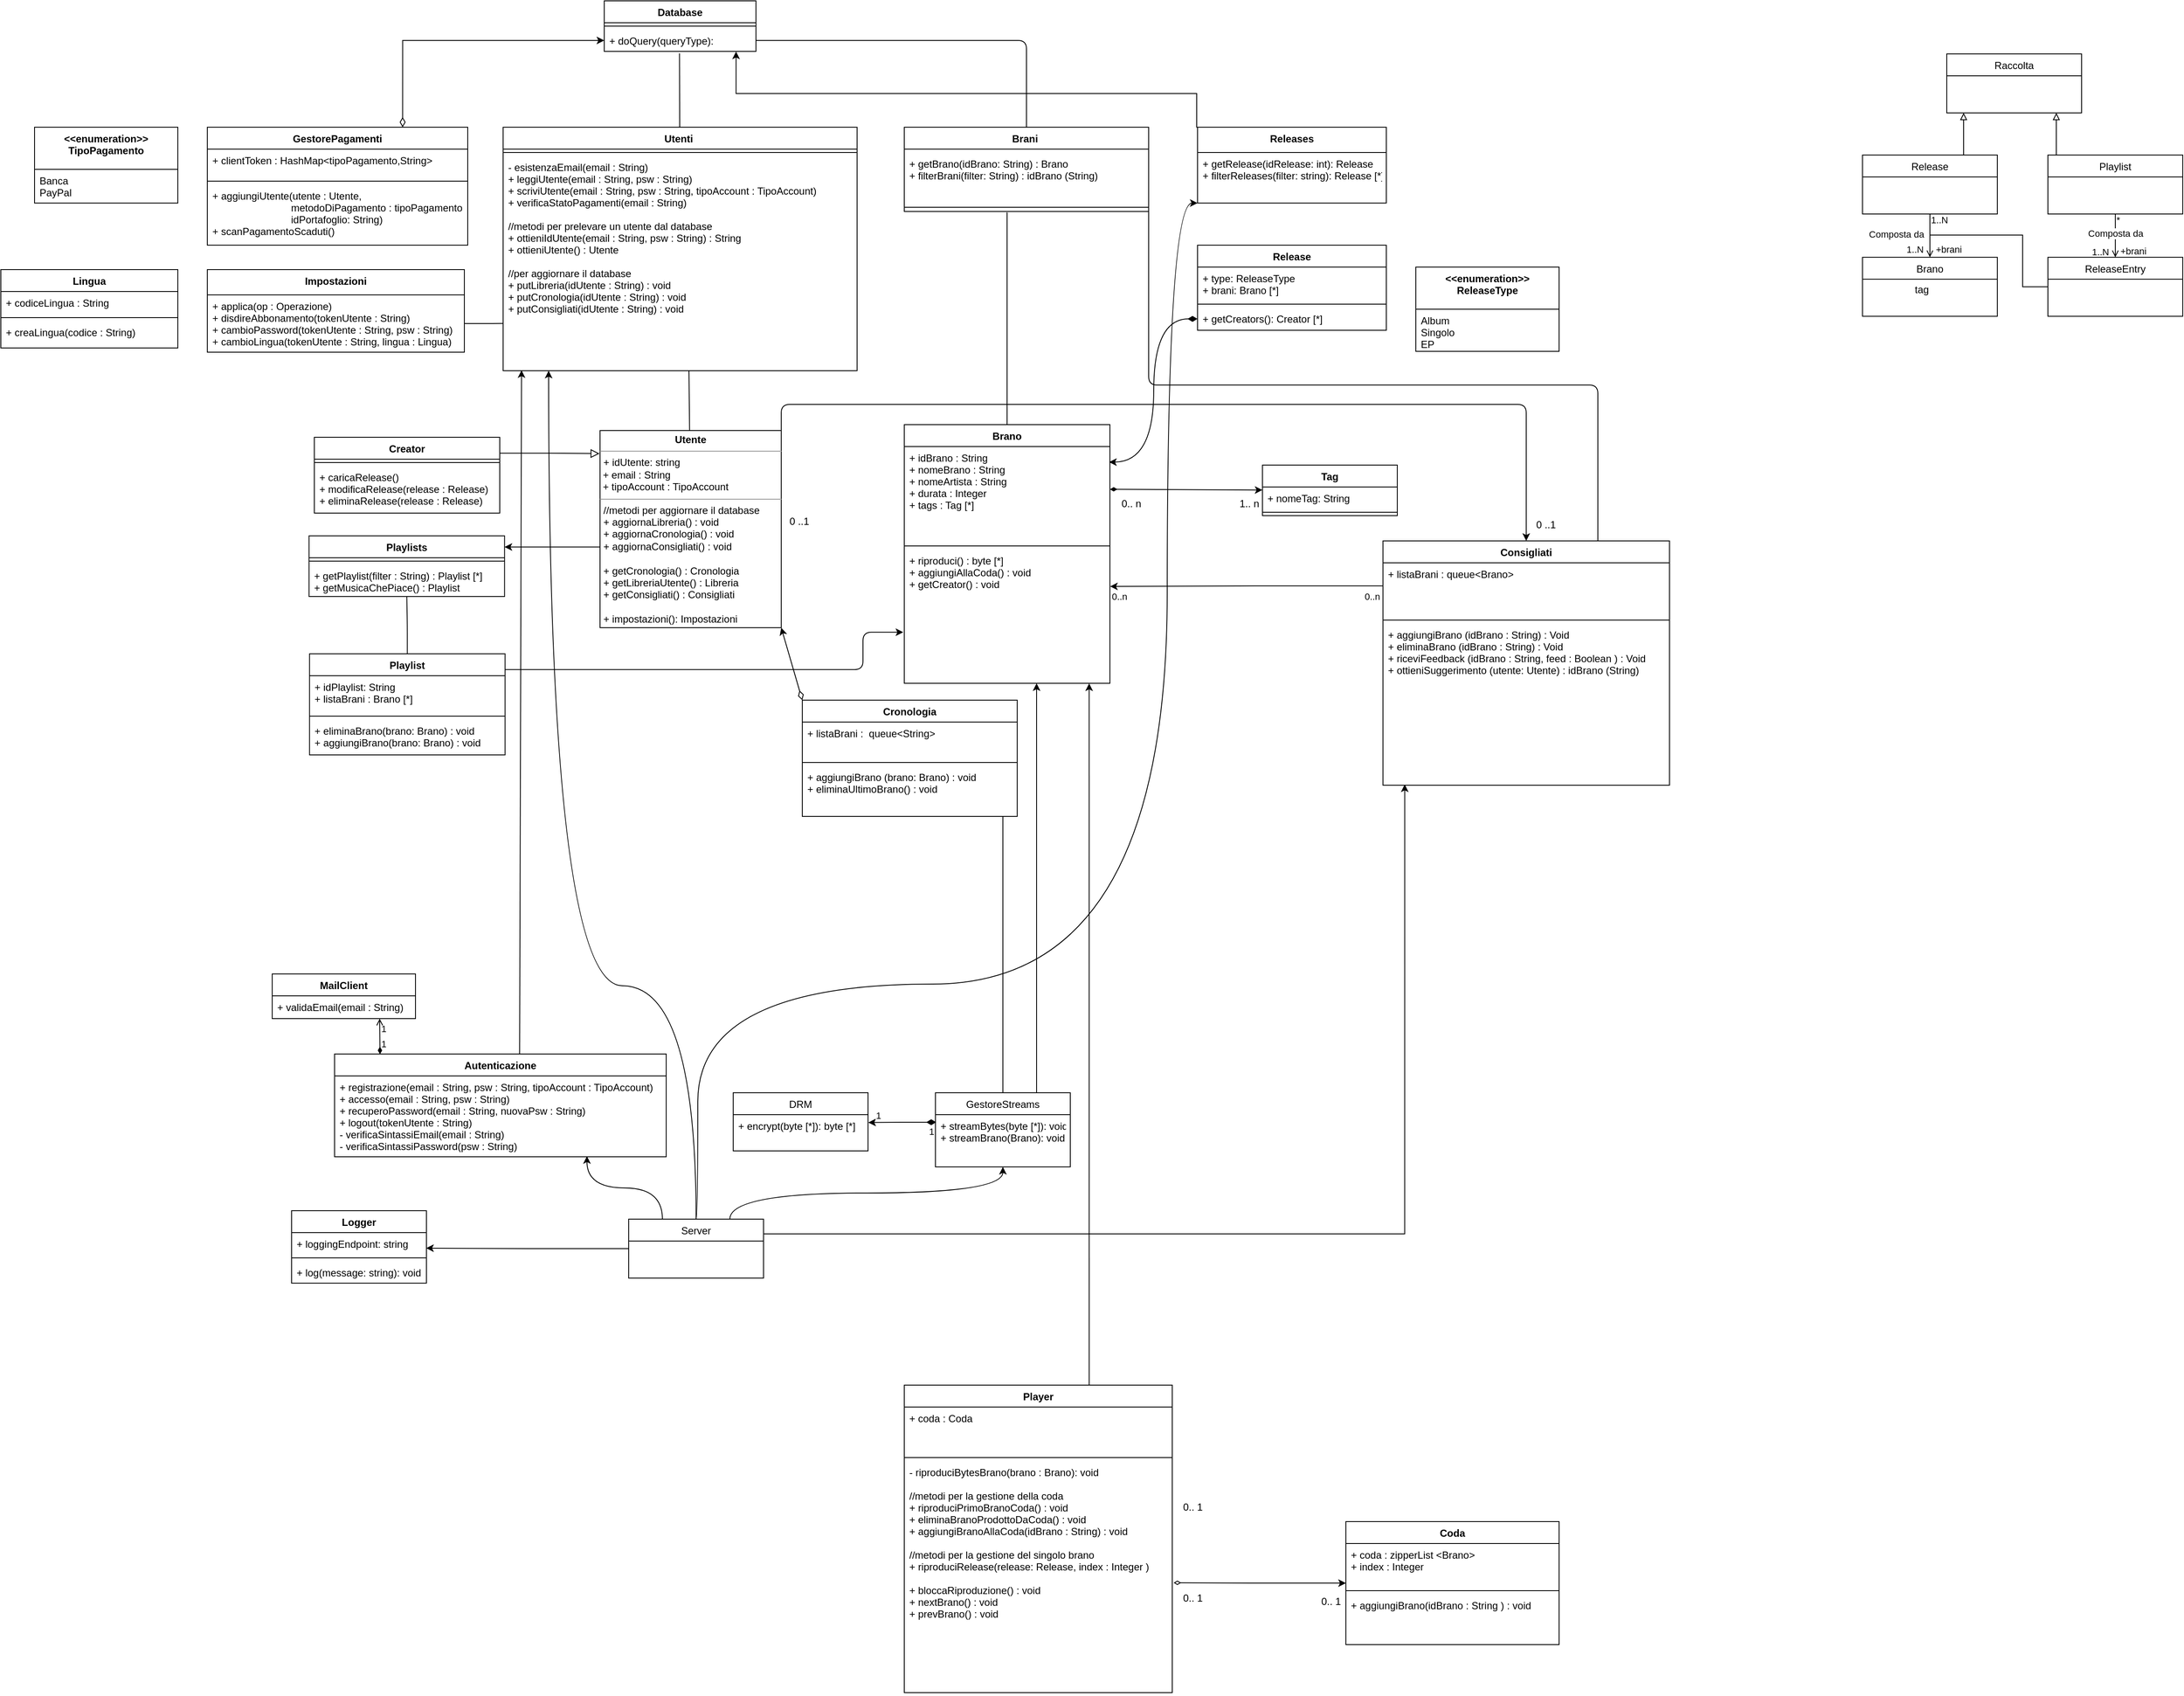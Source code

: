 <mxfile version="20.6.0" type="github">
  <diagram id="BJjrxpqgjmTvx92bAYLw" name="Pagina-1">
    <mxGraphModel dx="1031" dy="796" grid="0" gridSize="10" guides="1" tooltips="1" connect="1" arrows="1" fold="1" page="0" pageScale="1" pageWidth="827" pageHeight="1169" background="none" math="0" shadow="0">
      <root>
        <mxCell id="0" />
        <mxCell id="1" parent="0" />
        <mxCell id="3" value="Brano" style="swimlane;fontStyle=0;align=center;verticalAlign=top;childLayout=stackLayout;horizontal=1;startSize=26;horizontalStack=0;resizeParent=1;resizeLast=0;collapsible=1;marginBottom=0;rounded=0;shadow=0;strokeWidth=1;" parent="1" vertex="1">
          <mxGeometry x="2333" y="214.43" width="160" height="70" as="geometry">
            <mxRectangle x="120" y="360" width="160" height="26" as="alternateBounds" />
          </mxGeometry>
        </mxCell>
        <mxCell id="4" style="edgeStyle=orthogonalEdgeStyle;rounded=0;orthogonalLoop=1;jettySize=auto;html=1;exitX=0.5;exitY=1;exitDx=0;exitDy=0;entryX=0.5;entryY=0;entryDx=0;entryDy=0;startArrow=none;startFill=0;endArrow=open;endFill=0;" parent="1" source="9" target="3" edge="1">
          <mxGeometry relative="1" as="geometry" />
        </mxCell>
        <mxCell id="5" value="+brani" style="edgeLabel;html=1;align=center;verticalAlign=middle;resizable=0;points=[];" parent="4" vertex="1" connectable="0">
          <mxGeometry x="0.251" relative="1" as="geometry">
            <mxPoint x="22" y="10" as="offset" />
          </mxGeometry>
        </mxCell>
        <mxCell id="6" value="1..N" style="edgeLabel;html=1;align=center;verticalAlign=middle;resizable=0;points=[];" parent="4" vertex="1" connectable="0">
          <mxGeometry x="0.251" y="-1" relative="1" as="geometry">
            <mxPoint x="-17" y="10" as="offset" />
          </mxGeometry>
        </mxCell>
        <mxCell id="7" value="1..N" style="edgeLabel;html=1;align=center;verticalAlign=middle;resizable=0;points=[];" parent="4" vertex="1" connectable="0">
          <mxGeometry x="-0.754" y="-1" relative="1" as="geometry">
            <mxPoint x="12" as="offset" />
          </mxGeometry>
        </mxCell>
        <mxCell id="8" value="Composta da" style="edgeLabel;html=1;align=center;verticalAlign=middle;resizable=0;points=[];" parent="4" vertex="1" connectable="0">
          <mxGeometry x="-0.235" relative="1" as="geometry">
            <mxPoint x="-40" y="4" as="offset" />
          </mxGeometry>
        </mxCell>
        <mxCell id="9" value="Release" style="swimlane;fontStyle=0;align=center;verticalAlign=top;childLayout=stackLayout;horizontal=1;startSize=26;horizontalStack=0;resizeParent=1;resizeLast=0;collapsible=1;marginBottom=0;rounded=0;shadow=0;strokeWidth=1;" parent="1" vertex="1">
          <mxGeometry x="2333" y="93" width="160" height="70" as="geometry">
            <mxRectangle x="340" y="380" width="170" height="26" as="alternateBounds" />
          </mxGeometry>
        </mxCell>
        <mxCell id="10" style="edgeStyle=orthogonalEdgeStyle;rounded=0;orthogonalLoop=1;jettySize=auto;html=1;exitX=0.5;exitY=1;exitDx=0;exitDy=0;entryX=0.5;entryY=0;entryDx=0;entryDy=0;startArrow=none;startFill=0;endArrow=open;endFill=0;" parent="1" source="15" target="34" edge="1">
          <mxGeometry relative="1" as="geometry" />
        </mxCell>
        <mxCell id="11" value="1..N" style="edgeLabel;html=1;align=center;verticalAlign=middle;resizable=0;points=[];" parent="10" vertex="1" connectable="0">
          <mxGeometry x="0.728" relative="1" as="geometry">
            <mxPoint x="-18" as="offset" />
          </mxGeometry>
        </mxCell>
        <mxCell id="12" value="+brani" style="edgeLabel;html=1;align=center;verticalAlign=middle;resizable=0;points=[];" parent="10" vertex="1" connectable="0">
          <mxGeometry x="0.265" y="1" relative="1" as="geometry">
            <mxPoint x="20" y="11" as="offset" />
          </mxGeometry>
        </mxCell>
        <mxCell id="13" value="Composta da" style="edgeLabel;html=1;align=center;verticalAlign=middle;resizable=0;points=[];" parent="10" vertex="1" connectable="0">
          <mxGeometry x="-0.198" y="-1" relative="1" as="geometry">
            <mxPoint x="1" y="2" as="offset" />
          </mxGeometry>
        </mxCell>
        <mxCell id="14" value="*" style="edgeLabel;html=1;align=center;verticalAlign=middle;resizable=0;points=[];" parent="10" vertex="1" connectable="0">
          <mxGeometry x="-0.881" relative="1" as="geometry">
            <mxPoint x="3" y="4" as="offset" />
          </mxGeometry>
        </mxCell>
        <mxCell id="15" value="Playlist" style="swimlane;fontStyle=0;align=center;verticalAlign=top;childLayout=stackLayout;horizontal=1;startSize=26;horizontalStack=0;resizeParent=1;resizeLast=0;collapsible=1;marginBottom=0;rounded=0;shadow=0;strokeWidth=1;" parent="1" vertex="1">
          <mxGeometry x="2553" y="93" width="160" height="70" as="geometry">
            <mxRectangle x="550" y="140" width="160" height="26" as="alternateBounds" />
          </mxGeometry>
        </mxCell>
        <mxCell id="yw0hr3pW0bW4Im1v89x3-286" style="edgeStyle=orthogonalEdgeStyle;curved=1;rounded=0;orthogonalLoop=1;jettySize=auto;html=1;entryX=0;entryY=1;entryDx=0;entryDy=0;exitX=0.5;exitY=0;exitDx=0;exitDy=0;" parent="1" source="36" target="23" edge="1">
          <mxGeometry relative="1" as="geometry">
            <mxPoint x="1249" y="130" as="targetPoint" />
            <Array as="points">
              <mxPoint x="951" y="1356" />
              <mxPoint x="951" y="1077" />
              <mxPoint x="1508" y="1077" />
              <mxPoint x="1508" y="150" />
            </Array>
          </mxGeometry>
        </mxCell>
        <mxCell id="96751-Ib_5gYJb3hZsCR-282" style="edgeStyle=orthogonalEdgeStyle;rounded=0;orthogonalLoop=1;jettySize=auto;html=1;exitX=0;exitY=0;exitDx=0;exitDy=0;entryX=0.869;entryY=1.007;entryDx=0;entryDy=0;entryPerimeter=0;endArrow=classic;endFill=1;" edge="1" parent="1" source="23" target="132">
          <mxGeometry relative="1" as="geometry">
            <Array as="points">
              <mxPoint x="1543" y="20" />
              <mxPoint x="996" y="20" />
            </Array>
          </mxGeometry>
        </mxCell>
        <mxCell id="23" value="Releases" style="swimlane;fontStyle=1;align=center;verticalAlign=top;childLayout=stackLayout;horizontal=1;startSize=30;horizontalStack=0;resizeParent=1;resizeLast=0;collapsible=1;marginBottom=0;rounded=0;shadow=0;strokeWidth=1;" parent="1" vertex="1">
          <mxGeometry x="1544" y="60" width="224" height="90" as="geometry">
            <mxRectangle x="860" y="200" width="160" height="26" as="alternateBounds" />
          </mxGeometry>
        </mxCell>
        <mxCell id="96751-Ib_5gYJb3hZsCR-284" value="+ getRelease(idRelease: int): Release&#xa;+ filterReleases(filter: string): Release [*]" style="text;strokeColor=none;fillColor=none;align=left;verticalAlign=top;spacingLeft=4;spacingRight=4;overflow=hidden;rotatable=0;points=[[0,0.5],[1,0.5]];portConstraint=eastwest;" vertex="1" parent="23">
          <mxGeometry y="30" width="224" height="60" as="geometry" />
        </mxCell>
        <mxCell id="31" style="edgeStyle=orthogonalEdgeStyle;rounded=0;orthogonalLoop=1;jettySize=auto;html=1;entryX=0.75;entryY=0;entryDx=0;entryDy=0;endArrow=none;endFill=0;startArrow=block;startFill=0;" parent="1" target="9" edge="1">
          <mxGeometry relative="1" as="geometry">
            <mxPoint x="2453" y="43" as="sourcePoint" />
            <Array as="points">
              <mxPoint x="2453" y="43" />
            </Array>
          </mxGeometry>
        </mxCell>
        <mxCell id="32" style="edgeStyle=orthogonalEdgeStyle;rounded=0;orthogonalLoop=1;jettySize=auto;html=1;entryX=0.059;entryY=-0.004;entryDx=0;entryDy=0;startArrow=block;startFill=0;endArrow=none;endFill=0;entryPerimeter=0;" parent="1" target="15" edge="1">
          <mxGeometry relative="1" as="geometry">
            <mxPoint x="2563" y="43" as="sourcePoint" />
            <Array as="points">
              <mxPoint x="2563" y="93" />
            </Array>
          </mxGeometry>
        </mxCell>
        <mxCell id="33" value="Raccolta" style="swimlane;fontStyle=0;align=center;verticalAlign=top;childLayout=stackLayout;horizontal=1;startSize=26;horizontalStack=0;resizeParent=1;resizeLast=0;collapsible=1;marginBottom=0;rounded=0;shadow=0;strokeWidth=1;" parent="1" vertex="1">
          <mxGeometry x="2433" y="-27" width="160" height="70" as="geometry">
            <mxRectangle x="340" y="380" width="170" height="26" as="alternateBounds" />
          </mxGeometry>
        </mxCell>
        <mxCell id="34" value="ReleaseEntry" style="swimlane;fontStyle=0;align=center;verticalAlign=top;childLayout=stackLayout;horizontal=1;startSize=26;horizontalStack=0;resizeParent=1;resizeLast=0;collapsible=1;marginBottom=0;rounded=0;shadow=0;strokeWidth=1;" parent="1" vertex="1">
          <mxGeometry x="2553" y="214.43" width="160" height="70" as="geometry">
            <mxRectangle x="550" y="140" width="160" height="26" as="alternateBounds" />
          </mxGeometry>
        </mxCell>
        <mxCell id="35" style="edgeStyle=orthogonalEdgeStyle;rounded=0;orthogonalLoop=1;jettySize=auto;html=1;exitX=0;exitY=0.5;exitDx=0;exitDy=0;startArrow=none;startFill=0;endArrow=none;endFill=0;" parent="1" source="34" edge="1">
          <mxGeometry relative="1" as="geometry">
            <mxPoint x="2503" y="188" as="sourcePoint" />
            <mxPoint x="2413" y="188" as="targetPoint" />
            <Array as="points">
              <mxPoint x="2523" y="249" />
              <mxPoint x="2523" y="188" />
            </Array>
          </mxGeometry>
        </mxCell>
        <mxCell id="yw0hr3pW0bW4Im1v89x3-279" style="edgeStyle=orthogonalEdgeStyle;rounded=0;orthogonalLoop=1;jettySize=auto;html=1;exitX=0.75;exitY=0;exitDx=0;exitDy=0;entryX=0.5;entryY=1;entryDx=0;entryDy=0;curved=1;" parent="1" source="36" target="38" edge="1">
          <mxGeometry relative="1" as="geometry" />
        </mxCell>
        <mxCell id="yw0hr3pW0bW4Im1v89x3-281" style="edgeStyle=orthogonalEdgeStyle;curved=1;rounded=0;orthogonalLoop=1;jettySize=auto;html=1;exitX=0.25;exitY=0;exitDx=0;exitDy=0;entryX=0.761;entryY=0.992;entryDx=0;entryDy=0;entryPerimeter=0;" parent="1" source="36" target="246" edge="1">
          <mxGeometry relative="1" as="geometry" />
        </mxCell>
        <mxCell id="yw0hr3pW0bW4Im1v89x3-284" style="edgeStyle=orthogonalEdgeStyle;rounded=0;orthogonalLoop=1;jettySize=auto;html=1;exitX=1;exitY=0.25;exitDx=0;exitDy=0;entryX=0.076;entryY=0.995;entryDx=0;entryDy=0;entryPerimeter=0;" parent="1" source="36" target="86" edge="1">
          <mxGeometry relative="1" as="geometry">
            <mxPoint x="1733" y="918" as="targetPoint" />
          </mxGeometry>
        </mxCell>
        <mxCell id="96751-Ib_5gYJb3hZsCR-279" style="edgeStyle=orthogonalEdgeStyle;rounded=0;orthogonalLoop=1;jettySize=auto;html=1;exitX=0;exitY=0.5;exitDx=0;exitDy=0;entryX=0.998;entryY=0.708;entryDx=0;entryDy=0;entryPerimeter=0;" edge="1" parent="1" source="36" target="96751-Ib_5gYJb3hZsCR-291">
          <mxGeometry relative="1" as="geometry">
            <mxPoint x="632" y="1391" as="targetPoint" />
          </mxGeometry>
        </mxCell>
        <mxCell id="36" value="Server" style="swimlane;fontStyle=0;align=center;verticalAlign=top;childLayout=stackLayout;horizontal=1;startSize=26;horizontalStack=0;resizeParent=1;resizeLast=0;collapsible=1;marginBottom=0;rounded=0;shadow=0;strokeWidth=1;" parent="1" vertex="1">
          <mxGeometry x="869" y="1356" width="160" height="70" as="geometry">
            <mxRectangle x="550" y="140" width="160" height="26" as="alternateBounds" />
          </mxGeometry>
        </mxCell>
        <mxCell id="37" value="DRM" style="swimlane;fontStyle=0;align=center;verticalAlign=top;childLayout=stackLayout;horizontal=1;startSize=26;horizontalStack=0;resizeParent=1;resizeLast=0;collapsible=1;marginBottom=0;rounded=0;shadow=0;strokeWidth=1;" parent="1" vertex="1">
          <mxGeometry x="993" y="1206" width="160" height="69" as="geometry">
            <mxRectangle x="550" y="140" width="160" height="26" as="alternateBounds" />
          </mxGeometry>
        </mxCell>
        <mxCell id="96751-Ib_5gYJb3hZsCR-294" value="+ encrypt(byte [*]): byte [*]" style="text;strokeColor=none;fillColor=none;align=left;verticalAlign=top;spacingLeft=4;spacingRight=4;overflow=hidden;rotatable=0;points=[[0,0.5],[1,0.5]];portConstraint=eastwest;" vertex="1" parent="37">
          <mxGeometry y="26" width="160" height="43" as="geometry" />
        </mxCell>
        <mxCell id="96751-Ib_5gYJb3hZsCR-280" style="edgeStyle=orthogonalEdgeStyle;rounded=0;orthogonalLoop=1;jettySize=auto;html=1;exitX=0.75;exitY=0;exitDx=0;exitDy=0;" edge="1" parent="1" source="38">
          <mxGeometry relative="1" as="geometry">
            <mxPoint x="1353" y="720" as="targetPoint" />
          </mxGeometry>
        </mxCell>
        <mxCell id="38" value="GestoreStreams" style="swimlane;fontStyle=0;align=center;verticalAlign=top;childLayout=stackLayout;horizontal=1;startSize=26;horizontalStack=0;resizeParent=1;resizeLast=0;collapsible=1;marginBottom=0;rounded=0;shadow=0;strokeWidth=1;" parent="1" vertex="1">
          <mxGeometry x="1233" y="1206" width="160" height="88" as="geometry">
            <mxRectangle x="550" y="140" width="160" height="26" as="alternateBounds" />
          </mxGeometry>
        </mxCell>
        <mxCell id="96751-Ib_5gYJb3hZsCR-285" value="+ streamBytes(byte [*]): void&#xa;+ streamBrano(Brano): void" style="text;strokeColor=none;fillColor=none;align=left;verticalAlign=top;spacingLeft=4;spacingRight=4;overflow=hidden;rotatable=0;points=[[0,0.5],[1,0.5]];portConstraint=eastwest;" vertex="1" parent="38">
          <mxGeometry y="26" width="160" height="62" as="geometry" />
        </mxCell>
        <mxCell id="78" value="" style="text;strokeColor=none;fillColor=none;align=left;verticalAlign=middle;spacingTop=-1;spacingLeft=4;spacingRight=4;rotatable=0;labelPosition=right;points=[];portConstraint=eastwest;" parent="1" vertex="1">
          <mxGeometry x="702.3" y="614.5" width="20" height="14" as="geometry" />
        </mxCell>
        <mxCell id="180" style="html=1;startArrow=none;startFill=0;endArrow=none;endFill=0;entryX=0.5;entryY=0;entryDx=0;entryDy=0;edgeStyle=orthogonalEdgeStyle;" parent="1" source="79" target="38" edge="1">
          <mxGeometry relative="1" as="geometry">
            <mxPoint x="1220" y="990" as="targetPoint" />
            <Array as="points">
              <mxPoint x="1313" y="804" />
            </Array>
          </mxGeometry>
        </mxCell>
        <mxCell id="79" value="Cronologia" style="swimlane;fontStyle=1;align=center;verticalAlign=top;childLayout=stackLayout;horizontal=1;startSize=26;horizontalStack=0;resizeParent=1;resizeParentMax=0;resizeLast=0;collapsible=1;marginBottom=0;swimlaneFillColor=default;" parent="1" vertex="1">
          <mxGeometry x="1075" y="740" width="255" height="138" as="geometry" />
        </mxCell>
        <mxCell id="80" value="+ listaBrani :  queue&lt;String&gt;" style="text;strokeColor=none;fillColor=none;align=left;verticalAlign=top;spacingLeft=4;spacingRight=4;overflow=hidden;rotatable=0;points=[[0,0.5],[1,0.5]];portConstraint=eastwest;" parent="79" vertex="1">
          <mxGeometry y="26" width="255" height="44" as="geometry" />
        </mxCell>
        <mxCell id="81" value="" style="line;strokeWidth=1;fillColor=none;align=left;verticalAlign=middle;spacingTop=-1;spacingLeft=3;spacingRight=3;rotatable=0;labelPosition=right;points=[];portConstraint=eastwest;" parent="79" vertex="1">
          <mxGeometry y="70" width="255" height="8" as="geometry" />
        </mxCell>
        <mxCell id="82" value="+ aggiungiBrano (brano: Brano) : void&#xa;+ eliminaUltimoBrano() : void " style="text;strokeColor=none;fillColor=none;align=left;verticalAlign=top;spacingLeft=4;spacingRight=4;overflow=hidden;rotatable=0;points=[[0,0.5],[1,0.5]];portConstraint=eastwest;" parent="79" vertex="1">
          <mxGeometry y="78" width="255" height="60" as="geometry" />
        </mxCell>
        <mxCell id="139" style="edgeStyle=orthogonalEdgeStyle;html=1;entryX=1;entryY=0;entryDx=0;entryDy=0;exitX=0.5;exitY=0;exitDx=0;exitDy=0;startArrow=classic;startFill=1;endArrow=none;endFill=0;" parent="1" source="83" target="134" edge="1">
          <mxGeometry relative="1" as="geometry">
            <Array as="points">
              <mxPoint x="1934" y="389" />
              <mxPoint x="1050" y="389" />
            </Array>
          </mxGeometry>
        </mxCell>
        <mxCell id="173" style="edgeStyle=orthogonalEdgeStyle;html=1;exitX=0.75;exitY=0;exitDx=0;exitDy=0;startArrow=none;startFill=0;endArrow=none;endFill=0;" parent="1" source="83" target="107" edge="1">
          <mxGeometry relative="1" as="geometry">
            <mxPoint x="1471" y="196" as="targetPoint" />
            <Array as="points">
              <mxPoint x="2019" y="366" />
              <mxPoint x="1486" y="366" />
            </Array>
          </mxGeometry>
        </mxCell>
        <mxCell id="83" value="Consigliati" style="swimlane;fontStyle=1;align=center;verticalAlign=top;childLayout=stackLayout;horizontal=1;startSize=26;horizontalStack=0;resizeParent=1;resizeParentMax=0;resizeLast=0;collapsible=1;marginBottom=0;fillColor=none;swimlaneFillColor=default;" parent="1" vertex="1">
          <mxGeometry x="1764" y="551" width="340" height="290" as="geometry" />
        </mxCell>
        <mxCell id="84" value="+ listaBrani : queue&lt;Brano&gt;" style="text;strokeColor=none;fillColor=none;align=left;verticalAlign=top;spacingLeft=4;spacingRight=4;overflow=hidden;rotatable=0;points=[[0,0.5],[1,0.5]];portConstraint=eastwest;" parent="83" vertex="1">
          <mxGeometry y="26" width="340" height="64" as="geometry" />
        </mxCell>
        <mxCell id="85" value="" style="line;strokeWidth=1;fillColor=none;align=left;verticalAlign=middle;spacingTop=-1;spacingLeft=3;spacingRight=3;rotatable=0;labelPosition=right;points=[];portConstraint=eastwest;" parent="83" vertex="1">
          <mxGeometry y="90" width="340" height="8" as="geometry" />
        </mxCell>
        <mxCell id="86" value="+ aggiungiBrano (idBrano : String) : Void &#xa;+ eliminaBrano (idBrano : String) : Void &#xa;+ riceviFeedback (idBrano : String, feed : Boolean ) : Void &#xa;+ ottieniSuggerimento (utente: Utente) : idBrano (String)&#xa;" style="text;strokeColor=none;fillColor=none;align=left;verticalAlign=top;spacingLeft=4;spacingRight=4;overflow=hidden;rotatable=0;points=[[0,0.5],[1,0.5]];portConstraint=eastwest;" parent="83" vertex="1">
          <mxGeometry y="98" width="340" height="192" as="geometry" />
        </mxCell>
        <mxCell id="160" style="edgeStyle=none;html=1;entryX=0.496;entryY=1.09;entryDx=0;entryDy=0;entryPerimeter=0;startArrow=none;startFill=0;endArrow=none;endFill=0;" parent="1" source="88" target="132" edge="1">
          <mxGeometry relative="1" as="geometry">
            <mxPoint x="930" as="targetPoint" />
          </mxGeometry>
        </mxCell>
        <mxCell id="yw0hr3pW0bW4Im1v89x3-285" style="edgeStyle=orthogonalEdgeStyle;rounded=0;orthogonalLoop=1;jettySize=auto;html=1;curved=1;exitX=0.5;exitY=0;exitDx=0;exitDy=0;" parent="1" source="36" target="88" edge="1">
          <mxGeometry relative="1" as="geometry">
            <Array as="points">
              <mxPoint x="949" y="1079" />
              <mxPoint x="774" y="1079" />
            </Array>
          </mxGeometry>
        </mxCell>
        <mxCell id="88" value="Utenti " style="swimlane;fontStyle=1;align=center;verticalAlign=top;childLayout=stackLayout;horizontal=1;startSize=26;horizontalStack=0;resizeParent=1;resizeParentMax=0;resizeLast=0;collapsible=1;marginBottom=0;swimlaneFillColor=default;" parent="1" vertex="1">
          <mxGeometry x="720" y="60" width="420" height="289" as="geometry" />
        </mxCell>
        <mxCell id="90" value="" style="line;strokeWidth=1;fillColor=none;align=left;verticalAlign=middle;spacingTop=-1;spacingLeft=3;spacingRight=3;rotatable=0;labelPosition=right;points=[];portConstraint=eastwest;" parent="88" vertex="1">
          <mxGeometry y="26" width="420" height="8" as="geometry" />
        </mxCell>
        <mxCell id="91" value="- esistenzaEmail(email : String)&#xa;+ leggiUtente(email : String, psw : String)&#xa;+ scriviUtente(email : String, psw : String, tipoAccount : TipoAccount)&#xa;+ verificaStatoPagamenti(email : String)&#xa;&#xa;//metodi per prelevare un utente dal database&#xa;+ ottieniIdUtente(email : String, psw : String) : String &#xa;+ ottieniUtente() : Utente&#xa;&#xa;//per aggiornare il database &#xa;+ putLibreria(idUtente : String) : void&#xa;+ putCronologia(idUtente : String) : void &#xa;+ putConsigliati(idUtente : String) : void&#xa;&#xa;" style="text;strokeColor=none;fillColor=none;align=left;verticalAlign=top;spacingLeft=4;spacingRight=4;overflow=hidden;rotatable=0;points=[[0,0.5],[1,0.5]];portConstraint=eastwest;" parent="88" vertex="1">
          <mxGeometry y="34" width="420" height="255" as="geometry" />
        </mxCell>
        <mxCell id="165" style="edgeStyle=orthogonalEdgeStyle;html=1;entryX=1;entryY=0.5;entryDx=0;entryDy=0;endArrow=none;endFill=0;" parent="1" source="105" target="132" edge="1">
          <mxGeometry relative="1" as="geometry" />
        </mxCell>
        <mxCell id="105" value="Brani " style="swimlane;fontStyle=1;align=center;verticalAlign=top;childLayout=stackLayout;horizontal=1;startSize=26;horizontalStack=0;resizeParent=1;resizeParentMax=0;resizeLast=0;collapsible=1;marginBottom=0;swimlaneFillColor=default;" parent="1" vertex="1">
          <mxGeometry x="1196" y="60" width="290" height="100" as="geometry" />
        </mxCell>
        <mxCell id="106" value="&#xa;&#xa;" style="text;strokeColor=none;fillColor=none;align=left;verticalAlign=top;spacingLeft=4;spacingRight=4;overflow=hidden;rotatable=0;points=[[0,0.5],[1,0.5]];portConstraint=eastwest;" parent="105" vertex="1">
          <mxGeometry y="26" width="290" height="4" as="geometry" />
        </mxCell>
        <mxCell id="108" value="+ getBrano(idBrano: String) : Brano &#xa;+ filterBrani(filter: String) : idBrano (String)" style="text;strokeColor=none;fillColor=none;align=left;verticalAlign=top;spacingLeft=4;spacingRight=4;overflow=hidden;rotatable=0;points=[[0,0.5],[1,0.5]];portConstraint=eastwest;" parent="105" vertex="1">
          <mxGeometry y="30" width="290" height="60" as="geometry" />
        </mxCell>
        <mxCell id="107" value="" style="line;strokeWidth=1;fillColor=none;align=left;verticalAlign=middle;spacingTop=-1;spacingLeft=3;spacingRight=3;rotatable=0;labelPosition=right;points=[];portConstraint=eastwest;" parent="105" vertex="1">
          <mxGeometry y="90" width="290" height="10" as="geometry" />
        </mxCell>
        <mxCell id="124" value="tag" style="text;html=1;align=center;verticalAlign=middle;resizable=0;points=[];autosize=1;strokeColor=none;fillColor=none;" parent="1" vertex="1">
          <mxGeometry x="2388" y="243" width="30" height="20" as="geometry" />
        </mxCell>
        <mxCell id="129" value="Database" style="swimlane;fontStyle=1;align=center;verticalAlign=top;childLayout=stackLayout;horizontal=1;startSize=26;horizontalStack=0;resizeParent=1;resizeParentMax=0;resizeLast=0;collapsible=1;marginBottom=0;swimlaneFillColor=default;" parent="1" vertex="1">
          <mxGeometry x="840" y="-90" width="180" height="60" as="geometry" />
        </mxCell>
        <mxCell id="131" value="" style="line;strokeWidth=1;fillColor=none;align=left;verticalAlign=middle;spacingTop=-1;spacingLeft=3;spacingRight=3;rotatable=0;labelPosition=right;points=[];portConstraint=eastwest;" parent="129" vertex="1">
          <mxGeometry y="26" width="180" height="8" as="geometry" />
        </mxCell>
        <mxCell id="132" value="+ doQuery(queryType): " style="text;strokeColor=none;fillColor=none;align=left;verticalAlign=top;spacingLeft=4;spacingRight=4;overflow=hidden;rotatable=0;points=[[0,0.5],[1,0.5]];portConstraint=eastwest;" parent="129" vertex="1">
          <mxGeometry y="34" width="180" height="26" as="geometry" />
        </mxCell>
        <mxCell id="158" style="edgeStyle=none;html=1;entryX=0.525;entryY=0.998;entryDx=0;entryDy=0;entryPerimeter=0;endArrow=none;endFill=0;" parent="1" source="134" target="91" edge="1">
          <mxGeometry relative="1" as="geometry" />
        </mxCell>
        <mxCell id="232" style="edgeStyle=orthogonalEdgeStyle;html=1;exitX=0.003;exitY=0.591;exitDx=0;exitDy=0;startArrow=none;startFill=0;endArrow=classic;endFill=1;entryX=1;entryY=0.184;entryDx=0;entryDy=0;entryPerimeter=0;exitPerimeter=0;" parent="1" source="134" target="216" edge="1">
          <mxGeometry relative="1" as="geometry">
            <mxPoint x="734" y="601" as="targetPoint" />
            <Array as="points" />
          </mxGeometry>
        </mxCell>
        <mxCell id="96751-Ib_5gYJb3hZsCR-309" style="rounded=0;orthogonalLoop=1;jettySize=auto;html=1;exitX=0;exitY=0;exitDx=0;exitDy=0;entryX=1;entryY=1;entryDx=0;entryDy=0;startArrow=diamondThin;startFill=0;endArrow=classic;endFill=1;startSize=9;targetPerimeterSpacing=0;" edge="1" parent="1" source="79" target="134">
          <mxGeometry relative="1" as="geometry" />
        </mxCell>
        <mxCell id="134" value="&lt;p style=&quot;margin: 0px ; margin-top: 4px ; text-align: center&quot;&gt;&lt;b&gt;Utente&lt;/b&gt;&lt;/p&gt;&lt;hr size=&quot;1&quot;&gt;&lt;p style=&quot;margin: 0px ; margin-left: 4px&quot;&gt;+ idUtente: string&lt;span&gt;&amp;nbsp;&lt;/span&gt;&lt;span&gt;&amp;nbsp;&lt;/span&gt;&lt;/p&gt;&amp;nbsp;+ email : String&lt;br style=&quot;padding: 0px ; margin: 0px&quot;&gt;&amp;nbsp;+ tipoAccount : TipoAccount&lt;hr size=&quot;1&quot;&gt;&lt;p style=&quot;margin: 0px ; margin-left: 4px&quot;&gt;//metodi per aggiornare il database&lt;/p&gt;&lt;p style=&quot;margin: 0px ; margin-left: 4px&quot;&gt;+ aggiornaLibreria() : void&lt;/p&gt;&lt;p style=&quot;margin: 0px ; margin-left: 4px&quot;&gt;+ aggiornaCronologia() : void&amp;nbsp;&lt;/p&gt;&lt;p style=&quot;margin: 0px ; margin-left: 4px&quot;&gt;+ aggiornaConsigliati() : void&lt;/p&gt;&lt;p style=&quot;margin: 0px ; margin-left: 4px&quot;&gt;&amp;nbsp;&lt;/p&gt;&lt;p style=&quot;margin: 0px ; margin-left: 4px&quot;&gt;+ getCronologia() : Cronologia&lt;/p&gt;&lt;p style=&quot;margin: 0px ; margin-left: 4px&quot;&gt;+ getLibreriaUtente() : Libreria&lt;br style=&quot;padding: 0px ; margin: 0px&quot;&gt;+ getConsigliati() : Consigliati&lt;/p&gt;&lt;p style=&quot;margin: 0px ; margin-left: 4px&quot;&gt;&lt;br&gt;&lt;/p&gt;&lt;p style=&quot;margin: 0px ; margin-left: 4px&quot;&gt;+ impostazioni(): Impostazioni&lt;/p&gt;" style="verticalAlign=top;align=left;overflow=fill;fontSize=12;fontFamily=Helvetica;html=1;" parent="1" vertex="1">
          <mxGeometry x="835" y="420" width="215" height="234" as="geometry" />
        </mxCell>
        <mxCell id="148" style="edgeStyle=orthogonalEdgeStyle;html=1;endArrow=none;endFill=0;entryX=0.5;entryY=1;entryDx=0;entryDy=0;exitX=0.5;exitY=0;exitDx=0;exitDy=0;" parent="1" source="140" target="216" edge="1">
          <mxGeometry relative="1" as="geometry">
            <mxPoint x="614.3" y="673.5" as="targetPoint" />
            <mxPoint x="580.3" y="752.5" as="sourcePoint" />
          </mxGeometry>
        </mxCell>
        <mxCell id="228" style="edgeStyle=orthogonalEdgeStyle;html=1;startArrow=none;startFill=0;endArrow=classic;endFill=1;entryX=-0.005;entryY=0.619;entryDx=0;entryDy=0;entryPerimeter=0;exitX=0.999;exitY=0.156;exitDx=0;exitDy=0;exitPerimeter=0;" parent="1" source="140" target="200" edge="1">
          <mxGeometry relative="1" as="geometry">
            <mxPoint x="1178.241" y="911.345" as="targetPoint" />
            <Array as="points">
              <mxPoint x="1147" y="704" />
              <mxPoint x="1147" y="659" />
            </Array>
            <mxPoint x="715" y="895" as="sourcePoint" />
          </mxGeometry>
        </mxCell>
        <mxCell id="140" value="Playlist" style="swimlane;fontStyle=1;align=center;verticalAlign=top;childLayout=stackLayout;horizontal=1;startSize=26;horizontalStack=0;resizeParent=1;resizeParentMax=0;resizeLast=0;collapsible=1;marginBottom=0;swimlaneFillColor=default;" parent="1" vertex="1">
          <mxGeometry x="490.3" y="685" width="232" height="120" as="geometry" />
        </mxCell>
        <mxCell id="141" value="+ idPlaylist: String &#xa;+ listaBrani : Brano [*]" style="text;strokeColor=none;fillColor=none;align=left;verticalAlign=top;spacingLeft=4;spacingRight=4;overflow=hidden;rotatable=0;points=[[0,0.5],[1,0.5]];portConstraint=eastwest;" parent="140" vertex="1">
          <mxGeometry y="26" width="232" height="44" as="geometry" />
        </mxCell>
        <mxCell id="142" value="" style="line;strokeWidth=1;fillColor=none;align=left;verticalAlign=middle;spacingTop=-1;spacingLeft=3;spacingRight=3;rotatable=0;labelPosition=right;points=[];portConstraint=eastwest;" parent="140" vertex="1">
          <mxGeometry y="70" width="232" height="8" as="geometry" />
        </mxCell>
        <mxCell id="143" value="+ eliminaBrano(brano: Brano) : void&#xa;+ aggiungiBrano(brano: Brano) : void &#xa; &#xa;" style="text;strokeColor=none;fillColor=none;align=left;verticalAlign=top;spacingLeft=4;spacingRight=4;overflow=hidden;rotatable=0;points=[[0,0.5],[1,0.5]];portConstraint=eastwest;" parent="140" vertex="1">
          <mxGeometry y="78" width="232" height="42" as="geometry" />
        </mxCell>
        <mxCell id="208" style="html=1;startArrow=classic;startFill=1;endArrow=diamondThin;endFill=1;entryX=1;entryY=0.25;entryDx=0;entryDy=0;" parent="1" source="168" edge="1" target="197">
          <mxGeometry relative="1" as="geometry">
            <mxPoint x="1530" y="493" as="targetPoint" />
          </mxGeometry>
        </mxCell>
        <mxCell id="168" value="Tag" style="swimlane;fontStyle=1;align=center;verticalAlign=top;childLayout=stackLayout;horizontal=1;startSize=26;horizontalStack=0;resizeParent=1;resizeParentMax=0;resizeLast=0;collapsible=1;marginBottom=0;fillColor=none;swimlaneFillColor=default;" parent="1" vertex="1">
          <mxGeometry x="1621" y="461" width="160" height="60" as="geometry" />
        </mxCell>
        <mxCell id="169" value="+ nomeTag: String " style="text;strokeColor=none;fillColor=none;align=left;verticalAlign=top;spacingLeft=4;spacingRight=4;overflow=hidden;rotatable=0;points=[[0,0.5],[1,0.5]];portConstraint=eastwest;" parent="168" vertex="1">
          <mxGeometry y="26" width="160" height="26" as="geometry" />
        </mxCell>
        <mxCell id="170" value="" style="line;strokeWidth=1;fillColor=none;align=left;verticalAlign=middle;spacingTop=-1;spacingLeft=3;spacingRight=3;rotatable=0;labelPosition=right;points=[];portConstraint=eastwest;" parent="168" vertex="1">
          <mxGeometry y="52" width="160" height="8" as="geometry" />
        </mxCell>
        <mxCell id="181" value="Player" style="swimlane;fontStyle=1;align=center;verticalAlign=top;childLayout=stackLayout;horizontal=1;startSize=26;horizontalStack=0;resizeParent=1;resizeParentMax=0;resizeLast=0;collapsible=1;marginBottom=0;fillColor=none;swimlaneFillColor=default;" parent="1" vertex="1">
          <mxGeometry x="1196" y="1553" width="318" height="365" as="geometry" />
        </mxCell>
        <mxCell id="182" value="+ coda : Coda &#xa;" style="text;strokeColor=none;fillColor=none;align=left;verticalAlign=top;spacingLeft=4;spacingRight=4;overflow=hidden;rotatable=0;points=[[0,0.5],[1,0.5]];portConstraint=eastwest;" parent="181" vertex="1">
          <mxGeometry y="26" width="318" height="56" as="geometry" />
        </mxCell>
        <mxCell id="183" value="" style="line;strokeWidth=1;fillColor=none;align=left;verticalAlign=middle;spacingTop=-1;spacingLeft=3;spacingRight=3;rotatable=0;labelPosition=right;points=[];portConstraint=eastwest;" parent="181" vertex="1">
          <mxGeometry y="82" width="318" height="8" as="geometry" />
        </mxCell>
        <mxCell id="184" value="- riproduciBytesBrano(brano : Brano): void&#xa;&#xa;//metodi per la gestione della coda&#xa;+ riproduciPrimoBranoCoda() : void&#xa;+ eliminaBranoProdottoDaCoda() : void&#xa;+ aggiungiBranoAllaCoda(idBrano : String) : void &#xa;&#xa;//metodi per la gestione del singolo brano&#xa;+ riproduciRelease(release: Release, index : Integer )&#xa;&#xa;+ bloccaRiproduzione() : void &#xa;+ nextBrano() : void&#xa;+ prevBrano() : void " style="text;strokeColor=none;fillColor=none;align=left;verticalAlign=top;spacingLeft=4;spacingRight=4;overflow=hidden;rotatable=0;points=[[0,0.5],[1,0.5]];portConstraint=eastwest;" parent="181" vertex="1">
          <mxGeometry y="90" width="318" height="275" as="geometry" />
        </mxCell>
        <mxCell id="195" style="edgeStyle=orthogonalEdgeStyle;html=1;entryX=1.005;entryY=0.526;entryDx=0;entryDy=0;entryPerimeter=0;startArrow=classic;startFill=1;endArrow=diamondThin;endFill=0;" parent="1" source="191" target="184" edge="1">
          <mxGeometry relative="1" as="geometry">
            <mxPoint x="1520" y="1788" as="targetPoint" />
          </mxGeometry>
        </mxCell>
        <mxCell id="191" value="Coda" style="swimlane;fontStyle=1;align=center;verticalAlign=top;childLayout=stackLayout;horizontal=1;startSize=26;horizontalStack=0;resizeParent=1;resizeParentMax=0;resizeLast=0;collapsible=1;marginBottom=0;fillColor=none;swimlaneFillColor=default;" parent="1" vertex="1">
          <mxGeometry x="1720" y="1715" width="253" height="146" as="geometry" />
        </mxCell>
        <mxCell id="192" value="+ coda : zipperList &lt;Brano&gt;&#xa;+ index : Integer" style="text;strokeColor=none;fillColor=none;align=left;verticalAlign=top;spacingLeft=4;spacingRight=4;overflow=hidden;rotatable=0;points=[[0,0.5],[1,0.5]];portConstraint=eastwest;" parent="191" vertex="1">
          <mxGeometry y="26" width="253" height="52" as="geometry" />
        </mxCell>
        <mxCell id="193" value="" style="line;strokeWidth=1;fillColor=none;align=left;verticalAlign=middle;spacingTop=-1;spacingLeft=3;spacingRight=3;rotatable=0;labelPosition=right;points=[];portConstraint=eastwest;" parent="191" vertex="1">
          <mxGeometry y="78" width="253" height="8" as="geometry" />
        </mxCell>
        <mxCell id="194" value="+ aggiungiBrano(idBrano : String ) : void" style="text;strokeColor=none;fillColor=none;align=left;verticalAlign=top;spacingLeft=4;spacingRight=4;overflow=hidden;rotatable=0;points=[[0,0.5],[1,0.5]];portConstraint=eastwest;" parent="191" vertex="1">
          <mxGeometry y="86" width="253" height="60" as="geometry" />
        </mxCell>
        <mxCell id="203" style="edgeStyle=orthogonalEdgeStyle;html=1;startArrow=none;startFill=0;endArrow=none;endFill=0;" parent="1" source="197" edge="1">
          <mxGeometry relative="1" as="geometry">
            <mxPoint x="1318" y="161" as="targetPoint" />
          </mxGeometry>
        </mxCell>
        <mxCell id="209" style="edgeStyle=orthogonalEdgeStyle;html=1;startArrow=classic;startFill=1;endArrow=none;endFill=0;exitX=0.899;exitY=1.001;exitDx=0;exitDy=0;exitPerimeter=0;entryX=0.691;entryY=-0.001;entryDx=0;entryDy=0;entryPerimeter=0;" parent="1" source="200" target="181" edge="1">
          <mxGeometry relative="1" as="geometry">
            <Array as="points">
              <mxPoint x="1415" y="1553" />
            </Array>
            <mxPoint x="1465" y="1110" as="sourcePoint" />
            <mxPoint x="1418" y="1553" as="targetPoint" />
          </mxGeometry>
        </mxCell>
        <mxCell id="197" value="Brano" style="swimlane;fontStyle=1;align=center;verticalAlign=top;childLayout=stackLayout;horizontal=1;startSize=26;horizontalStack=0;resizeParent=1;resizeParentMax=0;resizeLast=0;collapsible=1;marginBottom=0;" parent="1" vertex="1">
          <mxGeometry x="1196" y="413" width="244" height="307" as="geometry" />
        </mxCell>
        <mxCell id="198" value="+ idBrano : String &#xa;+ nomeBrano : String &#xa;+ nomeArtista : String&#xa;+ durata : Integer &#xa;+ tags : Tag [*]" style="text;strokeColor=none;fillColor=none;align=left;verticalAlign=top;spacingLeft=4;spacingRight=4;overflow=hidden;rotatable=0;points=[[0,0.5],[1,0.5]];portConstraint=eastwest;" parent="197" vertex="1">
          <mxGeometry y="26" width="244" height="114" as="geometry" />
        </mxCell>
        <mxCell id="199" value="" style="line;strokeWidth=1;fillColor=none;align=left;verticalAlign=middle;spacingTop=-1;spacingLeft=3;spacingRight=3;rotatable=0;labelPosition=right;points=[];portConstraint=eastwest;" parent="197" vertex="1">
          <mxGeometry y="140" width="244" height="8" as="geometry" />
        </mxCell>
        <mxCell id="200" value="+ riproduci() : byte [*] &#xa;+ aggiungiAllaCoda() : void&#xa;+ getCreator() : void&#xa;&#xa;" style="text;strokeColor=none;fillColor=none;align=left;verticalAlign=top;spacingLeft=4;spacingRight=4;overflow=hidden;rotatable=0;points=[[0,0.5],[1,0.5]];portConstraint=eastwest;" parent="197" vertex="1">
          <mxGeometry y="148" width="244" height="159" as="geometry" />
        </mxCell>
        <mxCell id="207" style="edgeStyle=orthogonalEdgeStyle;html=1;entryX=1.001;entryY=0.277;entryDx=0;entryDy=0;entryPerimeter=0;startArrow=none;startFill=0;exitX=0;exitY=0.428;exitDx=0;exitDy=0;exitPerimeter=0;" parent="1" source="84" target="200" edge="1">
          <mxGeometry relative="1" as="geometry" />
        </mxCell>
        <mxCell id="96751-Ib_5gYJb3hZsCR-295" value="0..n" style="edgeLabel;html=1;align=center;verticalAlign=middle;resizable=0;points=[];" vertex="1" connectable="0" parent="207">
          <mxGeometry x="-0.917" y="2" relative="1" as="geometry">
            <mxPoint y="10" as="offset" />
          </mxGeometry>
        </mxCell>
        <mxCell id="96751-Ib_5gYJb3hZsCR-296" value="0..n" style="edgeLabel;html=1;align=center;verticalAlign=middle;resizable=0;points=[];" vertex="1" connectable="0" parent="207">
          <mxGeometry x="0.937" y="-2" relative="1" as="geometry">
            <mxPoint y="14" as="offset" />
          </mxGeometry>
        </mxCell>
        <mxCell id="216" value="Playlists" style="swimlane;fontStyle=1;align=center;verticalAlign=top;childLayout=stackLayout;horizontal=1;startSize=26;horizontalStack=0;resizeParent=1;resizeParentMax=0;resizeLast=0;collapsible=1;marginBottom=0;swimlaneFillColor=default;" parent="1" vertex="1">
          <mxGeometry x="489.7" y="545" width="232" height="72" as="geometry" />
        </mxCell>
        <mxCell id="218" value="" style="line;strokeWidth=1;fillColor=none;align=left;verticalAlign=middle;spacingTop=-1;spacingLeft=3;spacingRight=3;rotatable=0;labelPosition=right;points=[];portConstraint=eastwest;" parent="216" vertex="1">
          <mxGeometry y="26" width="232" height="8" as="geometry" />
        </mxCell>
        <mxCell id="219" value="+ getPlaylist(filter : String) : Playlist [*]&#xa;+ getMusicaChePiace() : Playlist&#xa;" style="text;strokeColor=none;fillColor=none;align=left;verticalAlign=top;spacingLeft=4;spacingRight=4;overflow=hidden;rotatable=0;points=[[0,0.5],[1,0.5]];portConstraint=eastwest;" parent="216" vertex="1">
          <mxGeometry y="34" width="232" height="38" as="geometry" />
        </mxCell>
        <mxCell id="220" value="0.. n" style="text;html=1;align=center;verticalAlign=middle;resizable=0;points=[];autosize=1;strokeColor=none;fillColor=none;" parent="1" vertex="1">
          <mxGeometry x="1448" y="498" width="33" height="18" as="geometry" />
        </mxCell>
        <mxCell id="221" value="1.. n" style="text;html=1;align=center;verticalAlign=middle;resizable=0;points=[];autosize=1;strokeColor=none;fillColor=none;" parent="1" vertex="1">
          <mxGeometry x="1588" y="498" width="33" height="18" as="geometry" />
        </mxCell>
        <mxCell id="224" value="0.. 1" style="text;html=1;align=center;verticalAlign=middle;resizable=0;points=[];autosize=1;strokeColor=none;fillColor=none;" parent="1" vertex="1">
          <mxGeometry x="1521" y="1689" width="33" height="18" as="geometry" />
        </mxCell>
        <mxCell id="235" value="0 ..1" style="text;html=1;align=center;verticalAlign=middle;resizable=0;points=[];autosize=1;strokeColor=none;fillColor=none;" parent="1" vertex="1">
          <mxGeometry x="1054" y="519" width="33" height="18" as="geometry" />
        </mxCell>
        <mxCell id="238" value="0 ..1" style="text;html=1;align=center;verticalAlign=middle;resizable=0;points=[];autosize=1;strokeColor=none;fillColor=none;" parent="1" vertex="1">
          <mxGeometry x="1940" y="523" width="33" height="18" as="geometry" />
        </mxCell>
        <mxCell id="239" value="0.. 1" style="text;html=1;align=center;verticalAlign=middle;resizable=0;points=[];autosize=1;strokeColor=none;fillColor=none;" parent="1" vertex="1">
          <mxGeometry x="1521.5" y="1797" width="33" height="18" as="geometry" />
        </mxCell>
        <mxCell id="240" value="0.. 1" style="text;html=1;align=center;verticalAlign=middle;resizable=0;points=[];autosize=1;strokeColor=none;fillColor=none;" parent="1" vertex="1">
          <mxGeometry x="1685" y="1801" width="33" height="18" as="geometry" />
        </mxCell>
        <mxCell id="241" style="edgeStyle=orthogonalEdgeStyle;rounded=0;orthogonalLoop=1;jettySize=auto;html=1;endArrow=block;endFill=0;endSize=8;exitX=1.001;exitY=0.21;exitDx=0;exitDy=0;entryX=-0.003;entryY=0.117;entryDx=0;entryDy=0;entryPerimeter=0;exitPerimeter=0;" parent="1" source="254" target="134" edge="1">
          <mxGeometry relative="1" as="geometry">
            <mxPoint x="-354" y="380" as="sourcePoint" />
            <Array as="points" />
          </mxGeometry>
        </mxCell>
        <mxCell id="242" style="edgeStyle=none;html=1;endArrow=none;endFill=0;startArrow=classic;startFill=1;exitX=0.052;exitY=0.998;exitDx=0;exitDy=0;exitPerimeter=0;entryX=0.558;entryY=-0.001;entryDx=0;entryDy=0;entryPerimeter=0;" parent="1" source="91" target="245" edge="1">
          <mxGeometry relative="1" as="geometry">
            <mxPoint x="289.25" y="122" as="sourcePoint" />
          </mxGeometry>
        </mxCell>
        <mxCell id="245" value="Autenticazione" style="swimlane;fontStyle=1;align=center;verticalAlign=top;childLayout=stackLayout;horizontal=1;startSize=26;horizontalStack=0;resizeParent=1;resizeLast=0;collapsible=1;marginBottom=0;rounded=0;shadow=0;strokeWidth=1;" parent="1" vertex="1">
          <mxGeometry x="520" y="1160" width="393.5" height="122" as="geometry">
            <mxRectangle x="550" y="140" width="160" height="26" as="alternateBounds" />
          </mxGeometry>
        </mxCell>
        <mxCell id="246" value="+ registrazione(email : String, psw : String, tipoAccount : TipoAccount)&#xa;+ accesso(email : String, psw : String)&#xa;+ recuperoPassword(email : String, nuovaPsw : String)&#xa;+ logout(tokenUtente : String)&#xa;- verificaSintassiEmail(email : String)&#xa;- verificaSintassiPassword(psw : String)" style="text;strokeColor=none;fillColor=none;align=left;verticalAlign=top;spacingLeft=4;spacingRight=4;overflow=hidden;rotatable=0;points=[[0,0.5],[1,0.5]];portConstraint=eastwest;" parent="245" vertex="1">
          <mxGeometry y="26" width="393.5" height="96" as="geometry" />
        </mxCell>
        <mxCell id="247" style="edgeStyle=none;html=1;endArrow=open;endFill=0;startArrow=diamondThin;startFill=1;exitX=0.137;exitY=0.002;exitDx=0;exitDy=0;exitPerimeter=0;entryX=0.75;entryY=1;entryDx=0;entryDy=0;" parent="1" source="245" target="248" edge="1">
          <mxGeometry relative="1" as="geometry" />
        </mxCell>
        <mxCell id="yw0hr3pW0bW4Im1v89x3-282" value="1" style="edgeLabel;html=1;align=center;verticalAlign=middle;resizable=0;points=[];labelBackgroundColor=none;" parent="247" vertex="1" connectable="0">
          <mxGeometry x="-0.8" relative="1" as="geometry">
            <mxPoint x="4" y="-8" as="offset" />
          </mxGeometry>
        </mxCell>
        <mxCell id="yw0hr3pW0bW4Im1v89x3-283" value="1" style="edgeLabel;html=1;align=center;verticalAlign=middle;resizable=0;points=[];labelBackgroundColor=none;" parent="247" vertex="1" connectable="0">
          <mxGeometry x="0.859" y="1" relative="1" as="geometry">
            <mxPoint x="5" y="9" as="offset" />
          </mxGeometry>
        </mxCell>
        <mxCell id="248" value="MailClient" style="swimlane;fontStyle=1;align=center;verticalAlign=top;childLayout=stackLayout;horizontal=1;startSize=26;horizontalStack=0;resizeParent=1;resizeLast=0;collapsible=1;marginBottom=0;rounded=0;shadow=0;strokeWidth=1;" parent="1" vertex="1">
          <mxGeometry x="446" y="1065" width="170" height="53" as="geometry">
            <mxRectangle x="550" y="140" width="160" height="26" as="alternateBounds" />
          </mxGeometry>
        </mxCell>
        <mxCell id="249" value="+ validaEmail(email : String)" style="text;strokeColor=none;fillColor=none;align=left;verticalAlign=top;spacingLeft=4;spacingRight=4;overflow=hidden;rotatable=0;points=[[0,0.5],[1,0.5]];portConstraint=eastwest;" parent="248" vertex="1">
          <mxGeometry y="26" width="170" height="24" as="geometry" />
        </mxCell>
        <mxCell id="254" value="Creator" style="swimlane;fontStyle=1;align=center;verticalAlign=top;childLayout=stackLayout;horizontal=1;startSize=26;horizontalStack=0;resizeParent=1;resizeParentMax=0;resizeLast=0;collapsible=1;marginBottom=0;" parent="1" vertex="1">
          <mxGeometry x="496" y="428" width="220" height="90" as="geometry" />
        </mxCell>
        <mxCell id="255" value="" style="line;strokeWidth=1;fillColor=none;align=left;verticalAlign=middle;spacingTop=-1;spacingLeft=3;spacingRight=3;rotatable=0;labelPosition=right;points=[];portConstraint=eastwest;" parent="254" vertex="1">
          <mxGeometry y="26" width="220" height="8" as="geometry" />
        </mxCell>
        <mxCell id="256" value="+ caricaRelease()&#xa;+ modificaRelease(release : Release)&#xa;+ eliminaRelease(release : Release)" style="text;strokeColor=none;fillColor=none;align=left;verticalAlign=top;spacingLeft=4;spacingRight=4;overflow=hidden;rotatable=0;points=[[0,0.5],[1,0.5]];portConstraint=eastwest;" parent="254" vertex="1">
          <mxGeometry y="34" width="220" height="56" as="geometry" />
        </mxCell>
        <mxCell id="258" value="GestorePagamenti" style="swimlane;fontStyle=1;align=center;verticalAlign=top;childLayout=stackLayout;horizontal=1;startSize=26;horizontalStack=0;resizeParent=1;resizeParentMax=0;resizeLast=0;collapsible=1;marginBottom=0;" parent="1" vertex="1">
          <mxGeometry x="369" y="60" width="309" height="140" as="geometry" />
        </mxCell>
        <mxCell id="259" value="+ clientToken : HashMap&lt;tipoPagamento,String&gt;" style="text;strokeColor=none;fillColor=none;align=left;verticalAlign=top;spacingLeft=4;spacingRight=4;overflow=hidden;rotatable=0;points=[[0,0.5],[1,0.5]];portConstraint=eastwest;" parent="258" vertex="1">
          <mxGeometry y="26" width="309" height="34" as="geometry" />
        </mxCell>
        <mxCell id="260" value="" style="line;strokeWidth=1;fillColor=none;align=left;verticalAlign=middle;spacingTop=-1;spacingLeft=3;spacingRight=3;rotatable=0;labelPosition=right;points=[];portConstraint=eastwest;" parent="258" vertex="1">
          <mxGeometry y="60" width="309" height="8" as="geometry" />
        </mxCell>
        <mxCell id="261" value="+ aggiungiUtente(utente : Utente,&#xa;                            metodoDiPagamento : tipoPagamento,&#xa;                            idPortafoglio: String)&#xa;+ scanPagamentoScaduti()" style="text;strokeColor=none;fillColor=none;align=left;verticalAlign=top;spacingLeft=4;spacingRight=4;overflow=hidden;rotatable=0;points=[[0,0.5],[1,0.5]];portConstraint=eastwest;" parent="258" vertex="1">
          <mxGeometry y="68" width="309" height="72" as="geometry" />
        </mxCell>
        <mxCell id="267" value="Impostazioni" style="swimlane;fontStyle=1;align=center;verticalAlign=top;childLayout=stackLayout;horizontal=1;startSize=30;horizontalStack=0;resizeParent=1;resizeLast=0;collapsible=1;marginBottom=0;rounded=0;shadow=0;strokeWidth=1;" parent="1" vertex="1">
          <mxGeometry x="369" y="229" width="305" height="98" as="geometry">
            <mxRectangle x="550" y="140" width="160" height="26" as="alternateBounds" />
          </mxGeometry>
        </mxCell>
        <mxCell id="268" value="+ applica(op : Operazione)&#xa;+ disdireAbbonamento(tokenUtente : String)&#xa;+ cambioPassword(tokenUtente : String, psw : String)&#xa;+ cambioLingua(tokenUtente : String, lingua : Lingua)&#xa;" style="text;strokeColor=none;fillColor=none;align=left;verticalAlign=top;spacingLeft=4;spacingRight=4;overflow=hidden;rotatable=0;points=[[0,0.5],[1,0.5]];portConstraint=eastwest;" parent="267" vertex="1">
          <mxGeometry y="30" width="305" height="68" as="geometry" />
        </mxCell>
        <mxCell id="269" value="Lingua" style="swimlane;fontStyle=1;align=center;verticalAlign=top;childLayout=stackLayout;horizontal=1;startSize=26;horizontalStack=0;resizeParent=1;resizeParentMax=0;resizeLast=0;collapsible=1;marginBottom=0;" parent="1" vertex="1">
          <mxGeometry x="124" y="229" width="210" height="93" as="geometry" />
        </mxCell>
        <mxCell id="270" value="+ codiceLingua : String" style="text;strokeColor=none;fillColor=none;align=left;verticalAlign=top;spacingLeft=4;spacingRight=4;overflow=hidden;rotatable=0;points=[[0,0.5],[1,0.5]];portConstraint=eastwest;" parent="269" vertex="1">
          <mxGeometry y="26" width="210" height="27" as="geometry" />
        </mxCell>
        <mxCell id="271" value="" style="line;strokeWidth=1;fillColor=none;align=left;verticalAlign=middle;spacingTop=-1;spacingLeft=3;spacingRight=3;rotatable=0;labelPosition=right;points=[];portConstraint=eastwest;" parent="269" vertex="1">
          <mxGeometry y="53" width="210" height="8" as="geometry" />
        </mxCell>
        <mxCell id="272" value="+ creaLingua(codice : String)" style="text;strokeColor=none;fillColor=none;align=left;verticalAlign=top;spacingLeft=4;spacingRight=4;overflow=hidden;rotatable=0;points=[[0,0.5],[1,0.5]];portConstraint=eastwest;" parent="269" vertex="1">
          <mxGeometry y="61" width="210" height="32" as="geometry" />
        </mxCell>
        <mxCell id="273" value="&lt;&lt;enumeration&gt;&gt;&#xa;TipoPagamento" style="swimlane;fontStyle=1;align=center;verticalAlign=top;childLayout=stackLayout;horizontal=1;startSize=50;horizontalStack=0;resizeParent=1;resizeLast=0;collapsible=1;marginBottom=0;rounded=0;shadow=0;strokeWidth=1;" parent="1" vertex="1">
          <mxGeometry x="164" y="60" width="170" height="90" as="geometry">
            <mxRectangle x="550" y="140" width="160" height="26" as="alternateBounds" />
          </mxGeometry>
        </mxCell>
        <mxCell id="274" value="Banca&#xa;PayPal" style="text;strokeColor=none;fillColor=none;align=left;verticalAlign=top;spacingLeft=4;spacingRight=4;overflow=hidden;rotatable=0;points=[[0,0.5],[1,0.5]];portConstraint=eastwest;" parent="273" vertex="1">
          <mxGeometry y="50" width="170" height="40" as="geometry" />
        </mxCell>
        <mxCell id="279" style="edgeStyle=orthogonalEdgeStyle;html=1;endArrow=none;endFill=0;entryX=0;entryY=0.78;entryDx=0;entryDy=0;entryPerimeter=0;exitX=1;exitY=0.5;exitDx=0;exitDy=0;" parent="1" source="268" target="91" edge="1">
          <mxGeometry relative="1" as="geometry">
            <mxPoint x="682" y="290" as="sourcePoint" />
            <mxPoint x="714" y="293" as="targetPoint" />
          </mxGeometry>
        </mxCell>
        <mxCell id="96751-Ib_5gYJb3hZsCR-286" style="edgeStyle=orthogonalEdgeStyle;rounded=0;orthogonalLoop=1;jettySize=auto;html=1;exitX=0.006;exitY=0.145;exitDx=0;exitDy=0;entryX=1.002;entryY=0.217;entryDx=0;entryDy=0;endArrow=classic;endFill=1;exitPerimeter=0;startArrow=diamondThin;startFill=1;sourcePerimeterSpacing=0;startSize=9;entryPerimeter=0;" edge="1" parent="1" source="96751-Ib_5gYJb3hZsCR-285" target="96751-Ib_5gYJb3hZsCR-294">
          <mxGeometry relative="1" as="geometry" />
        </mxCell>
        <mxCell id="96751-Ib_5gYJb3hZsCR-287" value="1" style="edgeLabel;html=1;align=center;verticalAlign=middle;resizable=0;points=[];" vertex="1" connectable="0" parent="96751-Ib_5gYJb3hZsCR-286">
          <mxGeometry x="0.714" relative="1" as="geometry">
            <mxPoint y="-9" as="offset" />
          </mxGeometry>
        </mxCell>
        <mxCell id="96751-Ib_5gYJb3hZsCR-288" value="1" style="edgeLabel;html=1;align=center;verticalAlign=middle;resizable=0;points=[];" vertex="1" connectable="0" parent="96751-Ib_5gYJb3hZsCR-286">
          <mxGeometry x="-0.628" relative="1" as="geometry">
            <mxPoint x="9" y="11" as="offset" />
          </mxGeometry>
        </mxCell>
        <mxCell id="96751-Ib_5gYJb3hZsCR-290" value="Logger" style="swimlane;fontStyle=1;align=center;verticalAlign=top;childLayout=stackLayout;horizontal=1;startSize=26;horizontalStack=0;resizeParent=1;resizeParentMax=0;resizeLast=0;collapsible=1;marginBottom=0;" vertex="1" parent="1">
          <mxGeometry x="469" y="1346" width="160" height="86" as="geometry" />
        </mxCell>
        <mxCell id="96751-Ib_5gYJb3hZsCR-291" value="+ loggingEndpoint: string" style="text;strokeColor=none;fillColor=none;align=left;verticalAlign=top;spacingLeft=4;spacingRight=4;overflow=hidden;rotatable=0;points=[[0,0.5],[1,0.5]];portConstraint=eastwest;" vertex="1" parent="96751-Ib_5gYJb3hZsCR-290">
          <mxGeometry y="26" width="160" height="26" as="geometry" />
        </mxCell>
        <mxCell id="96751-Ib_5gYJb3hZsCR-292" value="" style="line;strokeWidth=1;fillColor=none;align=left;verticalAlign=middle;spacingTop=-1;spacingLeft=3;spacingRight=3;rotatable=0;labelPosition=right;points=[];portConstraint=eastwest;strokeColor=inherit;" vertex="1" parent="96751-Ib_5gYJb3hZsCR-290">
          <mxGeometry y="52" width="160" height="8" as="geometry" />
        </mxCell>
        <mxCell id="96751-Ib_5gYJb3hZsCR-293" value="+ log(message: string): void" style="text;strokeColor=none;fillColor=none;align=left;verticalAlign=top;spacingLeft=4;spacingRight=4;overflow=hidden;rotatable=0;points=[[0,0.5],[1,0.5]];portConstraint=eastwest;" vertex="1" parent="96751-Ib_5gYJb3hZsCR-290">
          <mxGeometry y="60" width="160" height="26" as="geometry" />
        </mxCell>
        <mxCell id="96751-Ib_5gYJb3hZsCR-308" style="edgeStyle=orthogonalEdgeStyle;rounded=0;orthogonalLoop=1;jettySize=auto;html=1;exitX=0.75;exitY=0;exitDx=0;exitDy=0;entryX=0;entryY=0.5;entryDx=0;entryDy=0;startArrow=diamondThin;startFill=0;endArrow=classic;endFill=1;startSize=9;targetPerimeterSpacing=0;" edge="1" parent="1" source="258" target="132">
          <mxGeometry relative="1" as="geometry" />
        </mxCell>
        <mxCell id="96751-Ib_5gYJb3hZsCR-311" value="Release" style="swimlane;fontStyle=1;align=center;verticalAlign=top;childLayout=stackLayout;horizontal=1;startSize=26;horizontalStack=0;resizeParent=1;resizeParentMax=0;resizeLast=0;collapsible=1;marginBottom=0;" vertex="1" parent="1">
          <mxGeometry x="1544" y="200" width="224" height="101" as="geometry" />
        </mxCell>
        <mxCell id="96751-Ib_5gYJb3hZsCR-312" value="+ type: ReleaseType&#xa;+ brani: Brano [*]&#xa;" style="text;strokeColor=none;fillColor=none;align=left;verticalAlign=top;spacingLeft=4;spacingRight=4;overflow=hidden;rotatable=0;points=[[0,0.5],[1,0.5]];portConstraint=eastwest;" vertex="1" parent="96751-Ib_5gYJb3hZsCR-311">
          <mxGeometry y="26" width="224" height="40" as="geometry" />
        </mxCell>
        <mxCell id="96751-Ib_5gYJb3hZsCR-313" value="" style="line;strokeWidth=1;fillColor=none;align=left;verticalAlign=middle;spacingTop=-1;spacingLeft=3;spacingRight=3;rotatable=0;labelPosition=right;points=[];portConstraint=eastwest;strokeColor=inherit;" vertex="1" parent="96751-Ib_5gYJb3hZsCR-311">
          <mxGeometry y="66" width="224" height="8" as="geometry" />
        </mxCell>
        <mxCell id="96751-Ib_5gYJb3hZsCR-314" value="+ getCreators(): Creator [*]" style="text;strokeColor=none;fillColor=none;align=left;verticalAlign=top;spacingLeft=4;spacingRight=4;overflow=hidden;rotatable=0;points=[[0,0.5],[1,0.5]];portConstraint=eastwest;" vertex="1" parent="96751-Ib_5gYJb3hZsCR-311">
          <mxGeometry y="74" width="224" height="27" as="geometry" />
        </mxCell>
        <mxCell id="96751-Ib_5gYJb3hZsCR-315" value="&lt;&lt;enumeration&gt;&gt;&#xa;ReleaseType&#xa;" style="swimlane;fontStyle=1;align=center;verticalAlign=top;childLayout=stackLayout;horizontal=1;startSize=50;horizontalStack=0;resizeParent=1;resizeLast=0;collapsible=1;marginBottom=0;rounded=0;shadow=0;strokeWidth=1;" vertex="1" parent="1">
          <mxGeometry x="1803" y="226" width="170" height="100" as="geometry">
            <mxRectangle x="550" y="140" width="160" height="26" as="alternateBounds" />
          </mxGeometry>
        </mxCell>
        <mxCell id="96751-Ib_5gYJb3hZsCR-316" value="Album&#xa;Singolo&#xa;EP&#xa;" style="text;strokeColor=none;fillColor=none;align=left;verticalAlign=top;spacingLeft=4;spacingRight=4;overflow=hidden;rotatable=0;points=[[0,0.5],[1,0.5]];portConstraint=eastwest;" vertex="1" parent="96751-Ib_5gYJb3hZsCR-315">
          <mxGeometry y="50" width="170" height="48" as="geometry" />
        </mxCell>
        <mxCell id="96751-Ib_5gYJb3hZsCR-317" style="edgeStyle=orthogonalEdgeStyle;rounded=0;orthogonalLoop=1;jettySize=auto;html=1;exitX=0;exitY=0.5;exitDx=0;exitDy=0;entryX=0.996;entryY=0.162;entryDx=0;entryDy=0;entryPerimeter=0;startArrow=diamondThin;startFill=1;endArrow=classic;endFill=1;startSize=9;sourcePerimeterSpacing=0;curved=1;" edge="1" parent="1" source="96751-Ib_5gYJb3hZsCR-314" target="198">
          <mxGeometry relative="1" as="geometry" />
        </mxCell>
      </root>
    </mxGraphModel>
  </diagram>
</mxfile>
